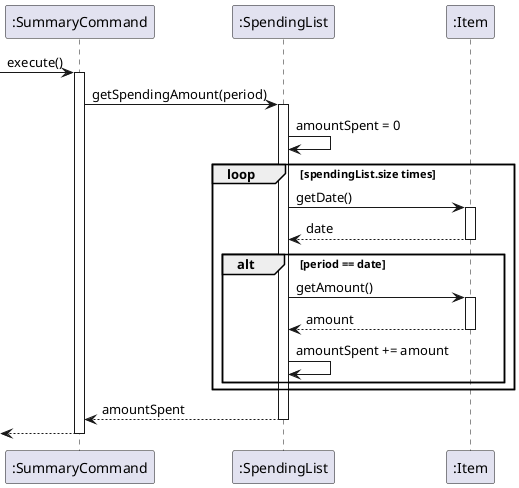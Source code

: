 @startuml
-> ":SummaryCommand": execute()
activate ":SummaryCommand"

":SummaryCommand" -> ":SpendingList": getSpendingAmount(period)
activate ":SpendingList"

":SpendingList" -> ":SpendingList": amountSpent = 0

loop spendingList.size times


":SpendingList" -> ":Item": getDate()
activate ":Item"
":Item" --> ":SpendingList": date
deactivate ":Item"

alt period == date
":SpendingList" -> ":Item": getAmount()
activate ":Item"
":Item" --> ":SpendingList": amount
deactivate ":Item"

":SpendingList" -> ":SpendingList": amountSpent += amount

end

end

":SpendingList" --> ":SummaryCommand": amountSpent
deactivate ":SpendingList"

<-- ":SummaryCommand"
deactivate ":SummaryCommand"
@enduml